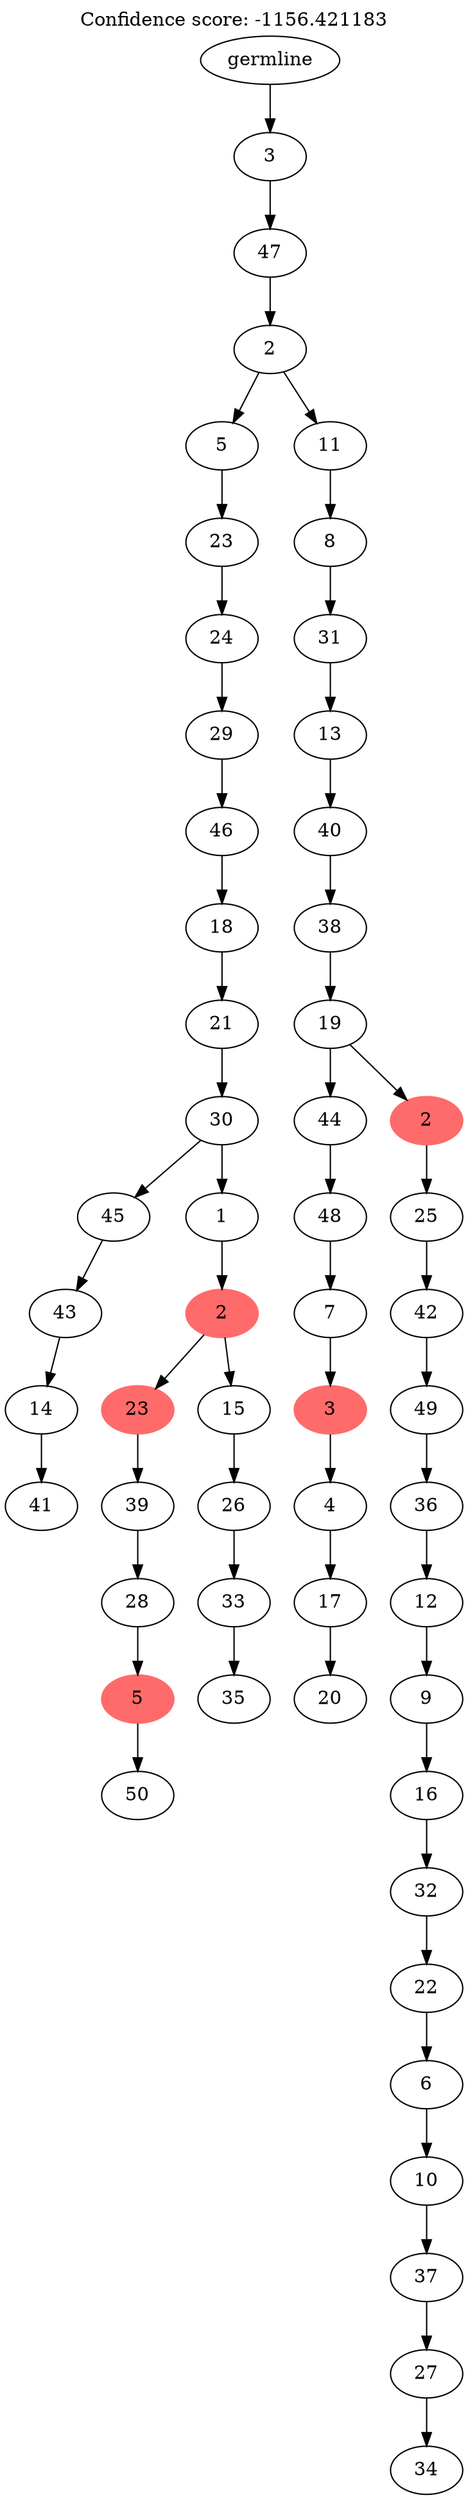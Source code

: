 digraph g {
	"54" -> "55";
	"55" [label="41"];
	"53" -> "54";
	"54" [label="14"];
	"52" -> "53";
	"53" [label="43"];
	"50" -> "51";
	"51" [label="50"];
	"49" -> "50";
	"50" [color=indianred1, style=filled, label="5"];
	"48" -> "49";
	"49" [label="28"];
	"47" -> "48";
	"48" [label="39"];
	"45" -> "46";
	"46" [label="35"];
	"44" -> "45";
	"45" [label="33"];
	"43" -> "44";
	"44" [label="26"];
	"42" -> "43";
	"43" [label="15"];
	"42" -> "47";
	"47" [color=indianred1, style=filled, label="23"];
	"41" -> "42";
	"42" [color=indianred1, style=filled, label="2"];
	"40" -> "41";
	"41" [label="1"];
	"40" -> "52";
	"52" [label="45"];
	"39" -> "40";
	"40" [label="30"];
	"38" -> "39";
	"39" [label="21"];
	"37" -> "38";
	"38" [label="18"];
	"36" -> "37";
	"37" [label="46"];
	"35" -> "36";
	"36" [label="29"];
	"34" -> "35";
	"35" [label="24"];
	"33" -> "34";
	"34" [label="23"];
	"31" -> "32";
	"32" [label="20"];
	"30" -> "31";
	"31" [label="17"];
	"29" -> "30";
	"30" [label="4"];
	"28" -> "29";
	"29" [color=indianred1, style=filled, label="3"];
	"27" -> "28";
	"28" [label="7"];
	"26" -> "27";
	"27" [label="48"];
	"24" -> "25";
	"25" [label="34"];
	"23" -> "24";
	"24" [label="27"];
	"22" -> "23";
	"23" [label="37"];
	"21" -> "22";
	"22" [label="10"];
	"20" -> "21";
	"21" [label="6"];
	"19" -> "20";
	"20" [label="22"];
	"18" -> "19";
	"19" [label="32"];
	"17" -> "18";
	"18" [label="16"];
	"16" -> "17";
	"17" [label="9"];
	"15" -> "16";
	"16" [label="12"];
	"14" -> "15";
	"15" [label="36"];
	"13" -> "14";
	"14" [label="49"];
	"12" -> "13";
	"13" [label="42"];
	"11" -> "12";
	"12" [label="25"];
	"10" -> "11";
	"11" [color=indianred1, style=filled, label="2"];
	"10" -> "26";
	"26" [label="44"];
	"9" -> "10";
	"10" [label="19"];
	"8" -> "9";
	"9" [label="38"];
	"7" -> "8";
	"8" [label="40"];
	"6" -> "7";
	"7" [label="13"];
	"5" -> "6";
	"6" [label="31"];
	"4" -> "5";
	"5" [label="8"];
	"3" -> "4";
	"4" [label="11"];
	"3" -> "33";
	"33" [label="5"];
	"2" -> "3";
	"3" [label="2"];
	"1" -> "2";
	"2" [label="47"];
	"0" -> "1";
	"1" [label="3"];
	"0" [label="germline"];
	labelloc="t";
	label="Confidence score: -1156.421183";
}
